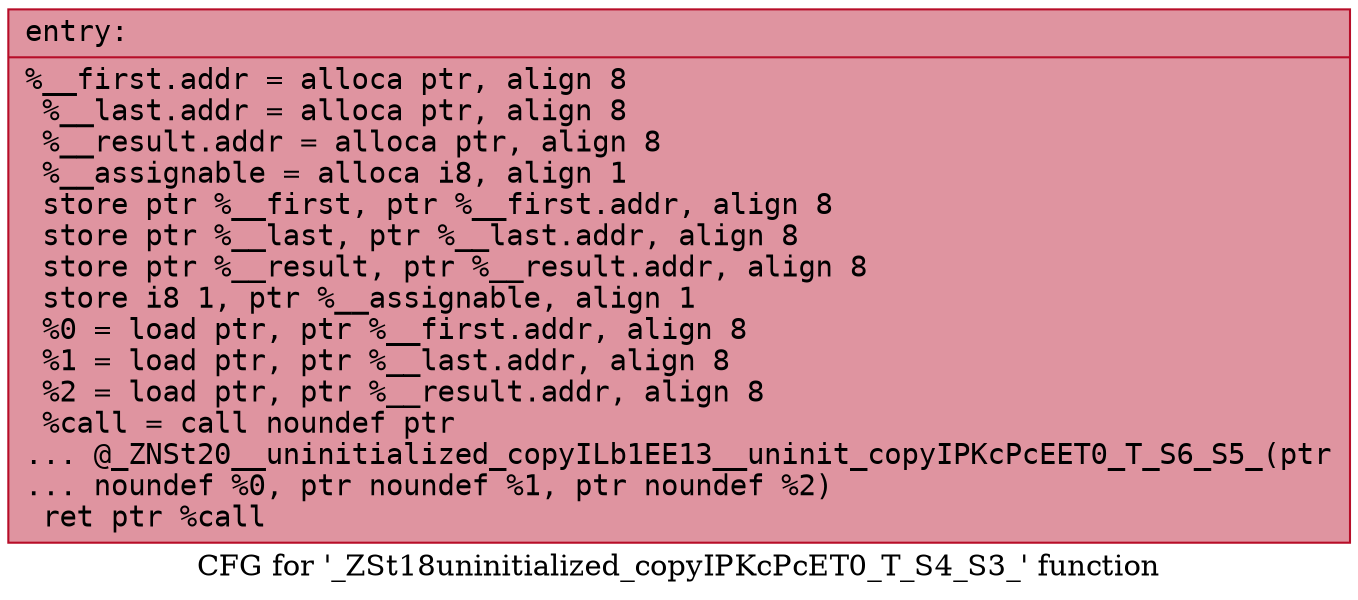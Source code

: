 digraph "CFG for '_ZSt18uninitialized_copyIPKcPcET0_T_S4_S3_' function" {
	label="CFG for '_ZSt18uninitialized_copyIPKcPcET0_T_S4_S3_' function";

	Node0x556bfec0fa10 [shape=record,color="#b70d28ff", style=filled, fillcolor="#b70d2870" fontname="Courier",label="{entry:\l|  %__first.addr = alloca ptr, align 8\l  %__last.addr = alloca ptr, align 8\l  %__result.addr = alloca ptr, align 8\l  %__assignable = alloca i8, align 1\l  store ptr %__first, ptr %__first.addr, align 8\l  store ptr %__last, ptr %__last.addr, align 8\l  store ptr %__result, ptr %__result.addr, align 8\l  store i8 1, ptr %__assignable, align 1\l  %0 = load ptr, ptr %__first.addr, align 8\l  %1 = load ptr, ptr %__last.addr, align 8\l  %2 = load ptr, ptr %__result.addr, align 8\l  %call = call noundef ptr\l... @_ZNSt20__uninitialized_copyILb1EE13__uninit_copyIPKcPcEET0_T_S6_S5_(ptr\l... noundef %0, ptr noundef %1, ptr noundef %2)\l  ret ptr %call\l}"];
}
